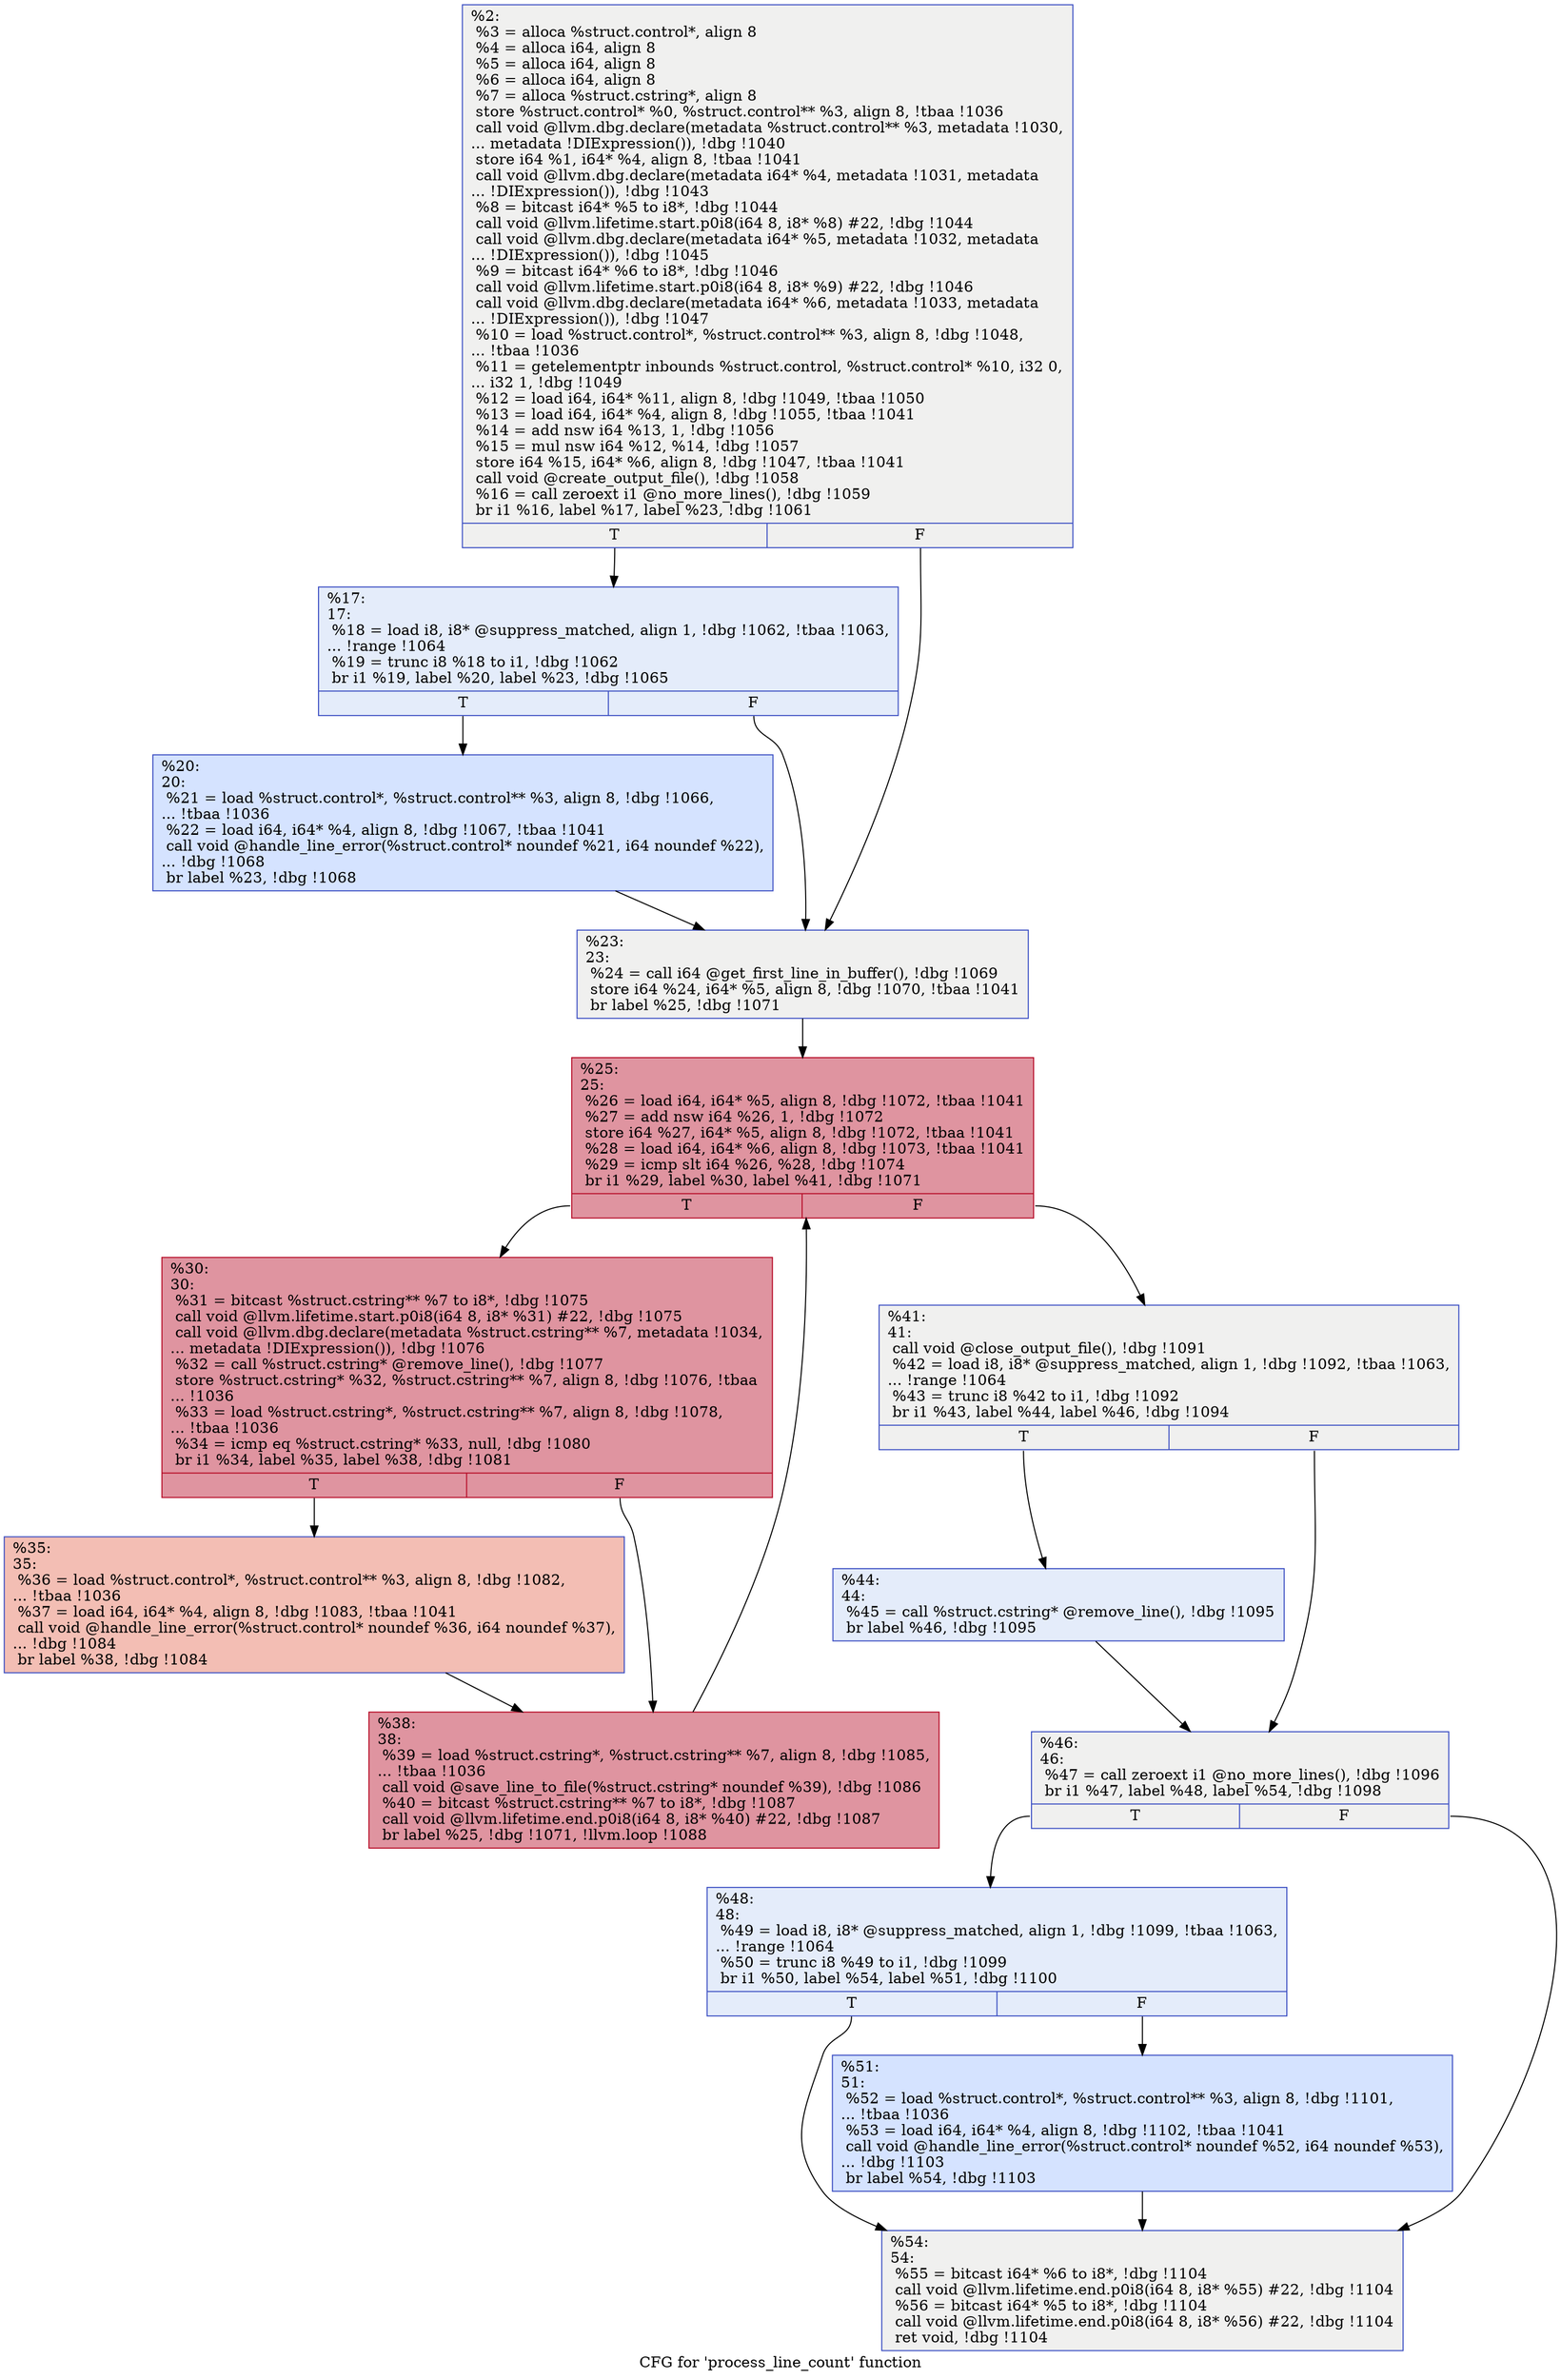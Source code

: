 digraph "CFG for 'process_line_count' function" {
	label="CFG for 'process_line_count' function";

	Node0x2370010 [shape=record,color="#3d50c3ff", style=filled, fillcolor="#dedcdb70",label="{%2:\l  %3 = alloca %struct.control*, align 8\l  %4 = alloca i64, align 8\l  %5 = alloca i64, align 8\l  %6 = alloca i64, align 8\l  %7 = alloca %struct.cstring*, align 8\l  store %struct.control* %0, %struct.control** %3, align 8, !tbaa !1036\l  call void @llvm.dbg.declare(metadata %struct.control** %3, metadata !1030,\l... metadata !DIExpression()), !dbg !1040\l  store i64 %1, i64* %4, align 8, !tbaa !1041\l  call void @llvm.dbg.declare(metadata i64* %4, metadata !1031, metadata\l... !DIExpression()), !dbg !1043\l  %8 = bitcast i64* %5 to i8*, !dbg !1044\l  call void @llvm.lifetime.start.p0i8(i64 8, i8* %8) #22, !dbg !1044\l  call void @llvm.dbg.declare(metadata i64* %5, metadata !1032, metadata\l... !DIExpression()), !dbg !1045\l  %9 = bitcast i64* %6 to i8*, !dbg !1046\l  call void @llvm.lifetime.start.p0i8(i64 8, i8* %9) #22, !dbg !1046\l  call void @llvm.dbg.declare(metadata i64* %6, metadata !1033, metadata\l... !DIExpression()), !dbg !1047\l  %10 = load %struct.control*, %struct.control** %3, align 8, !dbg !1048,\l... !tbaa !1036\l  %11 = getelementptr inbounds %struct.control, %struct.control* %10, i32 0,\l... i32 1, !dbg !1049\l  %12 = load i64, i64* %11, align 8, !dbg !1049, !tbaa !1050\l  %13 = load i64, i64* %4, align 8, !dbg !1055, !tbaa !1041\l  %14 = add nsw i64 %13, 1, !dbg !1056\l  %15 = mul nsw i64 %12, %14, !dbg !1057\l  store i64 %15, i64* %6, align 8, !dbg !1047, !tbaa !1041\l  call void @create_output_file(), !dbg !1058\l  %16 = call zeroext i1 @no_more_lines(), !dbg !1059\l  br i1 %16, label %17, label %23, !dbg !1061\l|{<s0>T|<s1>F}}"];
	Node0x2370010:s0 -> Node0x23703e0;
	Node0x2370010:s1 -> Node0x2370480;
	Node0x23703e0 [shape=record,color="#3d50c3ff", style=filled, fillcolor="#c1d4f470",label="{%17:\l17:                                               \l  %18 = load i8, i8* @suppress_matched, align 1, !dbg !1062, !tbaa !1063,\l... !range !1064\l  %19 = trunc i8 %18 to i1, !dbg !1062\l  br i1 %19, label %20, label %23, !dbg !1065\l|{<s0>T|<s1>F}}"];
	Node0x23703e0:s0 -> Node0x2370430;
	Node0x23703e0:s1 -> Node0x2370480;
	Node0x2370430 [shape=record,color="#3d50c3ff", style=filled, fillcolor="#a1c0ff70",label="{%20:\l20:                                               \l  %21 = load %struct.control*, %struct.control** %3, align 8, !dbg !1066,\l... !tbaa !1036\l  %22 = load i64, i64* %4, align 8, !dbg !1067, !tbaa !1041\l  call void @handle_line_error(%struct.control* noundef %21, i64 noundef %22),\l... !dbg !1068\l  br label %23, !dbg !1068\l}"];
	Node0x2370430 -> Node0x2370480;
	Node0x2370480 [shape=record,color="#3d50c3ff", style=filled, fillcolor="#dedcdb70",label="{%23:\l23:                                               \l  %24 = call i64 @get_first_line_in_buffer(), !dbg !1069\l  store i64 %24, i64* %5, align 8, !dbg !1070, !tbaa !1041\l  br label %25, !dbg !1071\l}"];
	Node0x2370480 -> Node0x23704d0;
	Node0x23704d0 [shape=record,color="#b70d28ff", style=filled, fillcolor="#b70d2870",label="{%25:\l25:                                               \l  %26 = load i64, i64* %5, align 8, !dbg !1072, !tbaa !1041\l  %27 = add nsw i64 %26, 1, !dbg !1072\l  store i64 %27, i64* %5, align 8, !dbg !1072, !tbaa !1041\l  %28 = load i64, i64* %6, align 8, !dbg !1073, !tbaa !1041\l  %29 = icmp slt i64 %26, %28, !dbg !1074\l  br i1 %29, label %30, label %41, !dbg !1071\l|{<s0>T|<s1>F}}"];
	Node0x23704d0:s0 -> Node0x2370520;
	Node0x23704d0:s1 -> Node0x2370610;
	Node0x2370520 [shape=record,color="#b70d28ff", style=filled, fillcolor="#b70d2870",label="{%30:\l30:                                               \l  %31 = bitcast %struct.cstring** %7 to i8*, !dbg !1075\l  call void @llvm.lifetime.start.p0i8(i64 8, i8* %31) #22, !dbg !1075\l  call void @llvm.dbg.declare(metadata %struct.cstring** %7, metadata !1034,\l... metadata !DIExpression()), !dbg !1076\l  %32 = call %struct.cstring* @remove_line(), !dbg !1077\l  store %struct.cstring* %32, %struct.cstring** %7, align 8, !dbg !1076, !tbaa\l... !1036\l  %33 = load %struct.cstring*, %struct.cstring** %7, align 8, !dbg !1078,\l... !tbaa !1036\l  %34 = icmp eq %struct.cstring* %33, null, !dbg !1080\l  br i1 %34, label %35, label %38, !dbg !1081\l|{<s0>T|<s1>F}}"];
	Node0x2370520:s0 -> Node0x2370570;
	Node0x2370520:s1 -> Node0x23705c0;
	Node0x2370570 [shape=record,color="#3d50c3ff", style=filled, fillcolor="#e36c5570",label="{%35:\l35:                                               \l  %36 = load %struct.control*, %struct.control** %3, align 8, !dbg !1082,\l... !tbaa !1036\l  %37 = load i64, i64* %4, align 8, !dbg !1083, !tbaa !1041\l  call void @handle_line_error(%struct.control* noundef %36, i64 noundef %37),\l... !dbg !1084\l  br label %38, !dbg !1084\l}"];
	Node0x2370570 -> Node0x23705c0;
	Node0x23705c0 [shape=record,color="#b70d28ff", style=filled, fillcolor="#b70d2870",label="{%38:\l38:                                               \l  %39 = load %struct.cstring*, %struct.cstring** %7, align 8, !dbg !1085,\l... !tbaa !1036\l  call void @save_line_to_file(%struct.cstring* noundef %39), !dbg !1086\l  %40 = bitcast %struct.cstring** %7 to i8*, !dbg !1087\l  call void @llvm.lifetime.end.p0i8(i64 8, i8* %40) #22, !dbg !1087\l  br label %25, !dbg !1071, !llvm.loop !1088\l}"];
	Node0x23705c0 -> Node0x23704d0;
	Node0x2370610 [shape=record,color="#3d50c3ff", style=filled, fillcolor="#dedcdb70",label="{%41:\l41:                                               \l  call void @close_output_file(), !dbg !1091\l  %42 = load i8, i8* @suppress_matched, align 1, !dbg !1092, !tbaa !1063,\l... !range !1064\l  %43 = trunc i8 %42 to i1, !dbg !1092\l  br i1 %43, label %44, label %46, !dbg !1094\l|{<s0>T|<s1>F}}"];
	Node0x2370610:s0 -> Node0x2370660;
	Node0x2370610:s1 -> Node0x23706b0;
	Node0x2370660 [shape=record,color="#3d50c3ff", style=filled, fillcolor="#c1d4f470",label="{%44:\l44:                                               \l  %45 = call %struct.cstring* @remove_line(), !dbg !1095\l  br label %46, !dbg !1095\l}"];
	Node0x2370660 -> Node0x23706b0;
	Node0x23706b0 [shape=record,color="#3d50c3ff", style=filled, fillcolor="#dedcdb70",label="{%46:\l46:                                               \l  %47 = call zeroext i1 @no_more_lines(), !dbg !1096\l  br i1 %47, label %48, label %54, !dbg !1098\l|{<s0>T|<s1>F}}"];
	Node0x23706b0:s0 -> Node0x2370700;
	Node0x23706b0:s1 -> Node0x23707a0;
	Node0x2370700 [shape=record,color="#3d50c3ff", style=filled, fillcolor="#c1d4f470",label="{%48:\l48:                                               \l  %49 = load i8, i8* @suppress_matched, align 1, !dbg !1099, !tbaa !1063,\l... !range !1064\l  %50 = trunc i8 %49 to i1, !dbg !1099\l  br i1 %50, label %54, label %51, !dbg !1100\l|{<s0>T|<s1>F}}"];
	Node0x2370700:s0 -> Node0x23707a0;
	Node0x2370700:s1 -> Node0x2370750;
	Node0x2370750 [shape=record,color="#3d50c3ff", style=filled, fillcolor="#a1c0ff70",label="{%51:\l51:                                               \l  %52 = load %struct.control*, %struct.control** %3, align 8, !dbg !1101,\l... !tbaa !1036\l  %53 = load i64, i64* %4, align 8, !dbg !1102, !tbaa !1041\l  call void @handle_line_error(%struct.control* noundef %52, i64 noundef %53),\l... !dbg !1103\l  br label %54, !dbg !1103\l}"];
	Node0x2370750 -> Node0x23707a0;
	Node0x23707a0 [shape=record,color="#3d50c3ff", style=filled, fillcolor="#dedcdb70",label="{%54:\l54:                                               \l  %55 = bitcast i64* %6 to i8*, !dbg !1104\l  call void @llvm.lifetime.end.p0i8(i64 8, i8* %55) #22, !dbg !1104\l  %56 = bitcast i64* %5 to i8*, !dbg !1104\l  call void @llvm.lifetime.end.p0i8(i64 8, i8* %56) #22, !dbg !1104\l  ret void, !dbg !1104\l}"];
}

